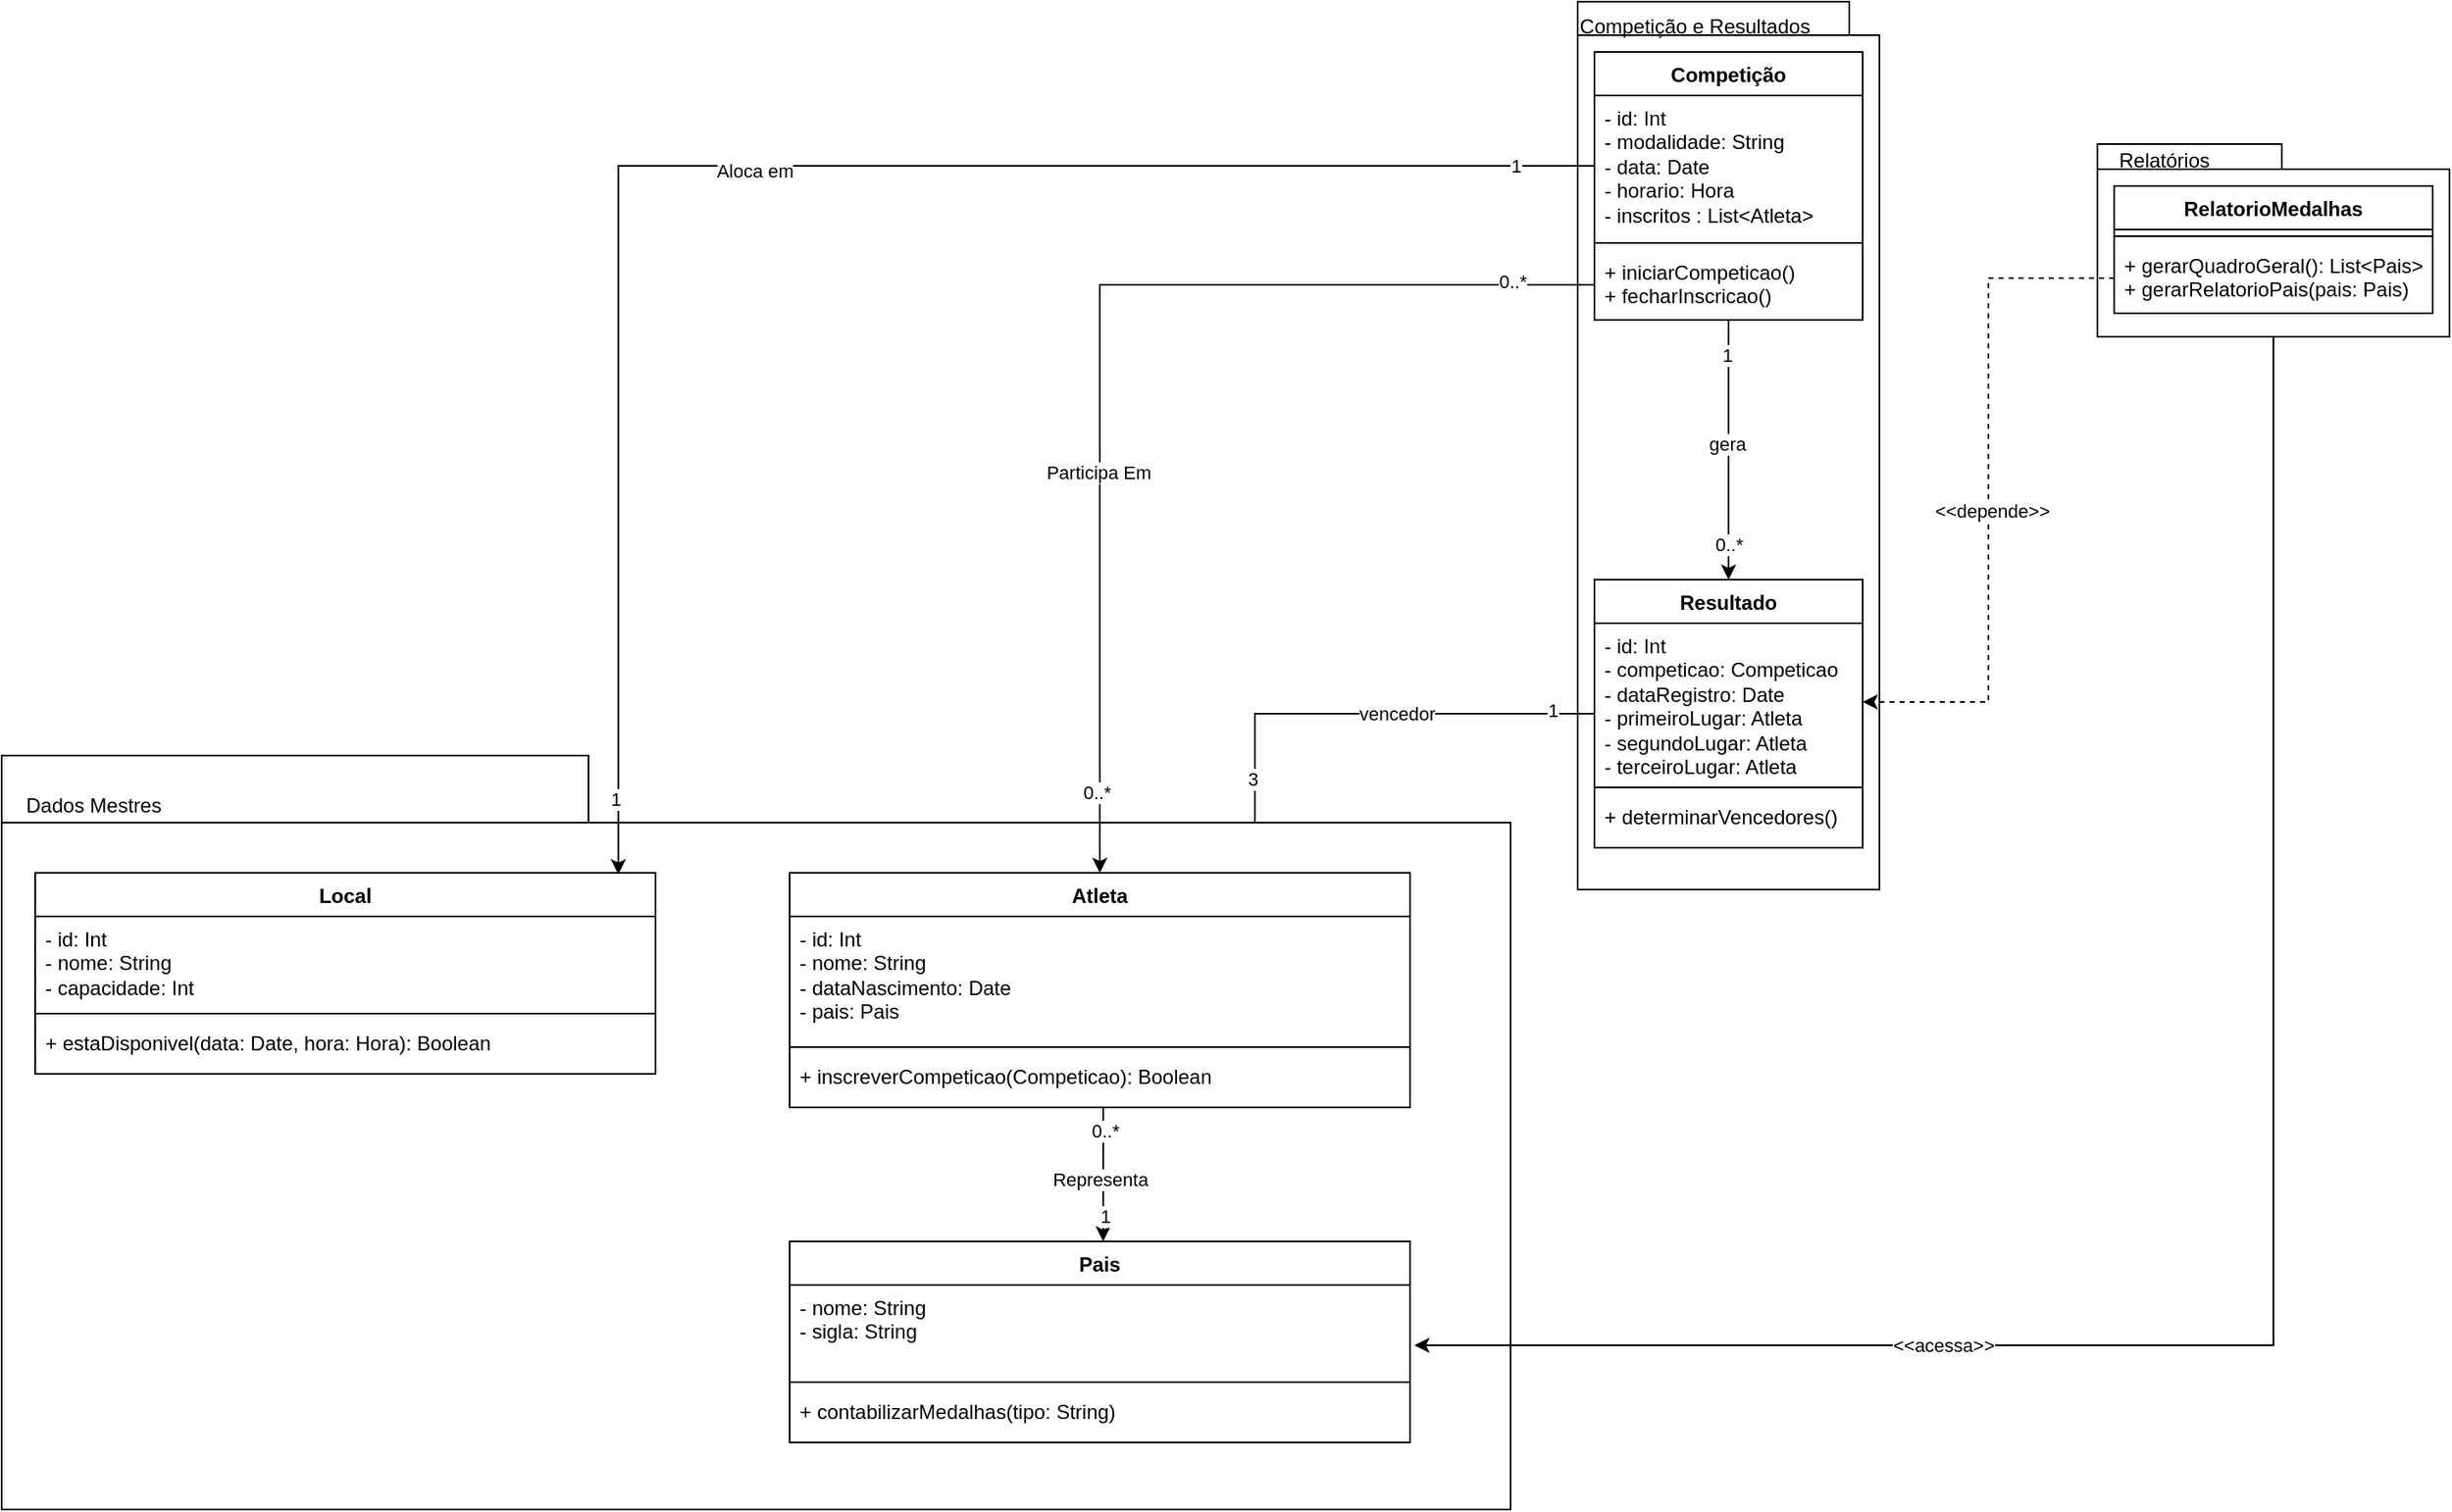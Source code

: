 <mxfile version="28.2.7">
  <diagram name="Página-1" id="-WvQTtgj3mwJqE1qRFFZ">
    <mxGraphModel dx="728" dy="817" grid="1" gridSize="10" guides="1" tooltips="1" connect="1" arrows="1" fold="1" page="1" pageScale="1" pageWidth="827" pageHeight="1169" math="0" shadow="0">
      <root>
        <mxCell id="0" />
        <mxCell id="1" parent="0" />
        <mxCell id="udtHZClJvaYIcNbsqlSm-41" value="" style="shape=folder;fontStyle=1;spacingTop=10;tabWidth=170;tabHeight=20;tabPosition=left;html=1;whiteSpace=wrap;" vertex="1" parent="1">
          <mxGeometry x="980" y="120" width="180" height="530" as="geometry" />
        </mxCell>
        <mxCell id="udtHZClJvaYIcNbsqlSm-43" style="edgeStyle=orthogonalEdgeStyle;rounded=0;orthogonalLoop=1;jettySize=auto;html=1;entryX=0.5;entryY=0;entryDx=0;entryDy=0;" edge="1" parent="1" source="udtHZClJvaYIcNbsqlSm-33" target="udtHZClJvaYIcNbsqlSm-37">
          <mxGeometry relative="1" as="geometry" />
        </mxCell>
        <mxCell id="udtHZClJvaYIcNbsqlSm-44" value="1" style="edgeLabel;html=1;align=center;verticalAlign=middle;resizable=0;points=[];" vertex="1" connectable="0" parent="udtHZClJvaYIcNbsqlSm-43">
          <mxGeometry x="-0.729" y="-1" relative="1" as="geometry">
            <mxPoint as="offset" />
          </mxGeometry>
        </mxCell>
        <mxCell id="udtHZClJvaYIcNbsqlSm-45" value="0..*" style="edgeLabel;html=1;align=center;verticalAlign=middle;resizable=0;points=[];" vertex="1" connectable="0" parent="udtHZClJvaYIcNbsqlSm-43">
          <mxGeometry x="0.729" relative="1" as="geometry">
            <mxPoint as="offset" />
          </mxGeometry>
        </mxCell>
        <mxCell id="udtHZClJvaYIcNbsqlSm-46" value="gera" style="edgeLabel;html=1;align=center;verticalAlign=middle;resizable=0;points=[];" vertex="1" connectable="0" parent="udtHZClJvaYIcNbsqlSm-43">
          <mxGeometry x="-0.045" y="-1" relative="1" as="geometry">
            <mxPoint as="offset" />
          </mxGeometry>
        </mxCell>
        <mxCell id="udtHZClJvaYIcNbsqlSm-33" value="Competição" style="swimlane;fontStyle=1;align=center;verticalAlign=top;childLayout=stackLayout;horizontal=1;startSize=26;horizontalStack=0;resizeParent=1;resizeParentMax=0;resizeLast=0;collapsible=1;marginBottom=0;whiteSpace=wrap;html=1;" vertex="1" parent="1">
          <mxGeometry x="990" y="150" width="160" height="160" as="geometry" />
        </mxCell>
        <mxCell id="udtHZClJvaYIcNbsqlSm-34" value="- id: Int&lt;div&gt;- modalidade: String&lt;/div&gt;&lt;div&gt;- data: Date&lt;/div&gt;&lt;div&gt;- horario: Hora&lt;/div&gt;&lt;div&gt;- inscritos : List&amp;lt;Atleta&amp;gt;&lt;/div&gt;" style="text;strokeColor=none;fillColor=none;align=left;verticalAlign=top;spacingLeft=4;spacingRight=4;overflow=hidden;rotatable=0;points=[[0,0.5],[1,0.5]];portConstraint=eastwest;whiteSpace=wrap;html=1;" vertex="1" parent="udtHZClJvaYIcNbsqlSm-33">
          <mxGeometry y="26" width="160" height="84" as="geometry" />
        </mxCell>
        <mxCell id="udtHZClJvaYIcNbsqlSm-35" value="" style="line;strokeWidth=1;fillColor=none;align=left;verticalAlign=middle;spacingTop=-1;spacingLeft=3;spacingRight=3;rotatable=0;labelPosition=right;points=[];portConstraint=eastwest;strokeColor=inherit;" vertex="1" parent="udtHZClJvaYIcNbsqlSm-33">
          <mxGeometry y="110" width="160" height="8" as="geometry" />
        </mxCell>
        <mxCell id="udtHZClJvaYIcNbsqlSm-36" value="+ iniciarCompeticao()&lt;div&gt;+ fecharInscricao()&lt;/div&gt;" style="text;strokeColor=none;fillColor=none;align=left;verticalAlign=top;spacingLeft=4;spacingRight=4;overflow=hidden;rotatable=0;points=[[0,0.5],[1,0.5]];portConstraint=eastwest;whiteSpace=wrap;html=1;" vertex="1" parent="udtHZClJvaYIcNbsqlSm-33">
          <mxGeometry y="118" width="160" height="42" as="geometry" />
        </mxCell>
        <mxCell id="udtHZClJvaYIcNbsqlSm-81" style="edgeStyle=orthogonalEdgeStyle;rounded=0;orthogonalLoop=1;jettySize=auto;html=1;entryX=0.75;entryY=0;entryDx=0;entryDy=0;" edge="1" parent="1" source="udtHZClJvaYIcNbsqlSm-37" target="udtHZClJvaYIcNbsqlSm-60">
          <mxGeometry relative="1" as="geometry" />
        </mxCell>
        <mxCell id="udtHZClJvaYIcNbsqlSm-82" value="vencedor" style="edgeLabel;html=1;align=center;verticalAlign=middle;resizable=0;points=[];" vertex="1" connectable="0" parent="udtHZClJvaYIcNbsqlSm-81">
          <mxGeometry x="-0.207" relative="1" as="geometry">
            <mxPoint as="offset" />
          </mxGeometry>
        </mxCell>
        <mxCell id="udtHZClJvaYIcNbsqlSm-83" value="1" style="edgeLabel;html=1;align=center;verticalAlign=middle;resizable=0;points=[];" vertex="1" connectable="0" parent="udtHZClJvaYIcNbsqlSm-81">
          <mxGeometry x="-0.83" y="-2" relative="1" as="geometry">
            <mxPoint as="offset" />
          </mxGeometry>
        </mxCell>
        <mxCell id="udtHZClJvaYIcNbsqlSm-84" value="3" style="edgeLabel;html=1;align=center;verticalAlign=middle;resizable=0;points=[];" vertex="1" connectable="0" parent="udtHZClJvaYIcNbsqlSm-81">
          <mxGeometry x="0.631" y="-2" relative="1" as="geometry">
            <mxPoint y="-1" as="offset" />
          </mxGeometry>
        </mxCell>
        <mxCell id="udtHZClJvaYIcNbsqlSm-37" value="Resultado" style="swimlane;fontStyle=1;align=center;verticalAlign=top;childLayout=stackLayout;horizontal=1;startSize=26;horizontalStack=0;resizeParent=1;resizeParentMax=0;resizeLast=0;collapsible=1;marginBottom=0;whiteSpace=wrap;html=1;" vertex="1" parent="1">
          <mxGeometry x="990" y="465" width="160" height="160" as="geometry" />
        </mxCell>
        <mxCell id="udtHZClJvaYIcNbsqlSm-38" value="- id: Int&lt;div&gt;- competicao: Competicao&lt;/div&gt;&lt;div&gt;- dataRegistro: Date&lt;/div&gt;&lt;div&gt;- primeiroLugar: Atleta&lt;/div&gt;&lt;div&gt;- segundoLugar: Atleta&lt;/div&gt;&lt;div&gt;- terceiroLugar: Atleta&lt;/div&gt;" style="text;strokeColor=none;fillColor=none;align=left;verticalAlign=top;spacingLeft=4;spacingRight=4;overflow=hidden;rotatable=0;points=[[0,0.5],[1,0.5]];portConstraint=eastwest;whiteSpace=wrap;html=1;" vertex="1" parent="udtHZClJvaYIcNbsqlSm-37">
          <mxGeometry y="26" width="160" height="94" as="geometry" />
        </mxCell>
        <mxCell id="udtHZClJvaYIcNbsqlSm-39" value="" style="line;strokeWidth=1;fillColor=none;align=left;verticalAlign=middle;spacingTop=-1;spacingLeft=3;spacingRight=3;rotatable=0;labelPosition=right;points=[];portConstraint=eastwest;strokeColor=inherit;" vertex="1" parent="udtHZClJvaYIcNbsqlSm-37">
          <mxGeometry y="120" width="160" height="8" as="geometry" />
        </mxCell>
        <mxCell id="udtHZClJvaYIcNbsqlSm-40" value="+ determinarVencedores()" style="text;strokeColor=none;fillColor=none;align=left;verticalAlign=top;spacingLeft=4;spacingRight=4;overflow=hidden;rotatable=0;points=[[0,0.5],[1,0.5]];portConstraint=eastwest;whiteSpace=wrap;html=1;" vertex="1" parent="udtHZClJvaYIcNbsqlSm-37">
          <mxGeometry y="128" width="160" height="32" as="geometry" />
        </mxCell>
        <mxCell id="udtHZClJvaYIcNbsqlSm-42" value="Competição e Resultados" style="text;html=1;whiteSpace=wrap;strokeColor=none;fillColor=none;align=center;verticalAlign=middle;rounded=0;" vertex="1" parent="1">
          <mxGeometry x="970" y="120" width="160" height="30" as="geometry" />
        </mxCell>
        <mxCell id="udtHZClJvaYIcNbsqlSm-47" value="" style="shape=folder;fontStyle=1;spacingTop=10;tabWidth=110;tabHeight=15;tabPosition=left;html=1;whiteSpace=wrap;" vertex="1" parent="1">
          <mxGeometry x="1290" y="205" width="210" height="115" as="geometry" />
        </mxCell>
        <mxCell id="udtHZClJvaYIcNbsqlSm-48" value="RelatorioMedalhas" style="swimlane;fontStyle=1;align=center;verticalAlign=top;childLayout=stackLayout;horizontal=1;startSize=26;horizontalStack=0;resizeParent=1;resizeParentMax=0;resizeLast=0;collapsible=1;marginBottom=0;whiteSpace=wrap;html=1;" vertex="1" parent="1">
          <mxGeometry x="1300" y="230" width="190" height="76" as="geometry" />
        </mxCell>
        <mxCell id="udtHZClJvaYIcNbsqlSm-50" value="" style="line;strokeWidth=1;fillColor=none;align=left;verticalAlign=middle;spacingTop=-1;spacingLeft=3;spacingRight=3;rotatable=0;labelPosition=right;points=[];portConstraint=eastwest;strokeColor=inherit;" vertex="1" parent="udtHZClJvaYIcNbsqlSm-48">
          <mxGeometry y="26" width="190" height="8" as="geometry" />
        </mxCell>
        <mxCell id="udtHZClJvaYIcNbsqlSm-51" value="+ gerarQuadroGeral(): List&amp;lt;Pais&amp;gt;&lt;div&gt;+ gerarRelatorioPais(pais: Pais)&lt;/div&gt;" style="text;strokeColor=none;fillColor=none;align=left;verticalAlign=top;spacingLeft=4;spacingRight=4;overflow=hidden;rotatable=0;points=[[0,0.5],[1,0.5]];portConstraint=eastwest;whiteSpace=wrap;html=1;" vertex="1" parent="udtHZClJvaYIcNbsqlSm-48">
          <mxGeometry y="34" width="190" height="42" as="geometry" />
        </mxCell>
        <mxCell id="udtHZClJvaYIcNbsqlSm-53" value="Relatórios" style="text;html=1;whiteSpace=wrap;strokeColor=none;fillColor=none;align=center;verticalAlign=middle;rounded=0;" vertex="1" parent="1">
          <mxGeometry x="1290" y="200" width="80" height="30" as="geometry" />
        </mxCell>
        <mxCell id="udtHZClJvaYIcNbsqlSm-54" value="" style="shape=folder;fontStyle=1;spacingTop=10;tabWidth=350;tabHeight=40;tabPosition=left;html=1;whiteSpace=wrap;" vertex="1" parent="1">
          <mxGeometry x="40" y="570" width="900" height="450" as="geometry" />
        </mxCell>
        <mxCell id="udtHZClJvaYIcNbsqlSm-55" value="Local" style="swimlane;fontStyle=1;align=center;verticalAlign=top;childLayout=stackLayout;horizontal=1;startSize=26;horizontalStack=0;resizeParent=1;resizeParentMax=0;resizeLast=0;collapsible=1;marginBottom=0;whiteSpace=wrap;html=1;" vertex="1" parent="1">
          <mxGeometry x="60" y="640" width="370" height="120" as="geometry" />
        </mxCell>
        <mxCell id="udtHZClJvaYIcNbsqlSm-56" value="- id: Int&lt;div&gt;- nome: String&lt;/div&gt;&lt;div&gt;- capacidade: Int&lt;/div&gt;" style="text;strokeColor=none;fillColor=none;align=left;verticalAlign=top;spacingLeft=4;spacingRight=4;overflow=hidden;rotatable=0;points=[[0,0.5],[1,0.5]];portConstraint=eastwest;whiteSpace=wrap;html=1;" vertex="1" parent="udtHZClJvaYIcNbsqlSm-55">
          <mxGeometry y="26" width="370" height="54" as="geometry" />
        </mxCell>
        <mxCell id="udtHZClJvaYIcNbsqlSm-57" value="" style="line;strokeWidth=1;fillColor=none;align=left;verticalAlign=middle;spacingTop=-1;spacingLeft=3;spacingRight=3;rotatable=0;labelPosition=right;points=[];portConstraint=eastwest;strokeColor=inherit;" vertex="1" parent="udtHZClJvaYIcNbsqlSm-55">
          <mxGeometry y="80" width="370" height="8" as="geometry" />
        </mxCell>
        <mxCell id="udtHZClJvaYIcNbsqlSm-58" value="+ estaDisponivel(data: Date, hora: Hora): Boolean" style="text;strokeColor=none;fillColor=none;align=left;verticalAlign=top;spacingLeft=4;spacingRight=4;overflow=hidden;rotatable=0;points=[[0,0.5],[1,0.5]];portConstraint=eastwest;whiteSpace=wrap;html=1;" vertex="1" parent="udtHZClJvaYIcNbsqlSm-55">
          <mxGeometry y="88" width="370" height="32" as="geometry" />
        </mxCell>
        <mxCell id="udtHZClJvaYIcNbsqlSm-68" style="edgeStyle=orthogonalEdgeStyle;rounded=0;orthogonalLoop=1;jettySize=auto;html=1;entryX=0.5;entryY=0;entryDx=0;entryDy=0;" edge="1" parent="1">
          <mxGeometry relative="1" as="geometry">
            <mxPoint x="697" y="780" as="sourcePoint" />
            <mxPoint x="697" y="860" as="targetPoint" />
          </mxGeometry>
        </mxCell>
        <mxCell id="udtHZClJvaYIcNbsqlSm-69" value="0..*" style="edgeLabel;html=1;align=center;verticalAlign=middle;resizable=0;points=[];" vertex="1" connectable="0" parent="udtHZClJvaYIcNbsqlSm-68">
          <mxGeometry x="-0.662" y="1" relative="1" as="geometry">
            <mxPoint as="offset" />
          </mxGeometry>
        </mxCell>
        <mxCell id="udtHZClJvaYIcNbsqlSm-70" value="Representa" style="edgeLabel;html=1;align=center;verticalAlign=middle;resizable=0;points=[];" vertex="1" connectable="0" parent="udtHZClJvaYIcNbsqlSm-68">
          <mxGeometry x="0.075" y="-2" relative="1" as="geometry">
            <mxPoint as="offset" />
          </mxGeometry>
        </mxCell>
        <mxCell id="udtHZClJvaYIcNbsqlSm-71" value="1" style="edgeLabel;html=1;align=center;verticalAlign=middle;resizable=0;points=[];" vertex="1" connectable="0" parent="udtHZClJvaYIcNbsqlSm-68">
          <mxGeometry x="0.628" y="1" relative="1" as="geometry">
            <mxPoint as="offset" />
          </mxGeometry>
        </mxCell>
        <mxCell id="udtHZClJvaYIcNbsqlSm-60" value="Atleta" style="swimlane;fontStyle=1;align=center;verticalAlign=top;childLayout=stackLayout;horizontal=1;startSize=26;horizontalStack=0;resizeParent=1;resizeParentMax=0;resizeLast=0;collapsible=1;marginBottom=0;whiteSpace=wrap;html=1;" vertex="1" parent="1">
          <mxGeometry x="510" y="640" width="370" height="140" as="geometry" />
        </mxCell>
        <mxCell id="udtHZClJvaYIcNbsqlSm-61" value="- id: Int&lt;div&gt;- nome: String&lt;/div&gt;&lt;div&gt;- dataNascimento: Date&lt;/div&gt;&lt;div&gt;- pais: Pais&lt;/div&gt;" style="text;strokeColor=none;fillColor=none;align=left;verticalAlign=top;spacingLeft=4;spacingRight=4;overflow=hidden;rotatable=0;points=[[0,0.5],[1,0.5]];portConstraint=eastwest;whiteSpace=wrap;html=1;" vertex="1" parent="udtHZClJvaYIcNbsqlSm-60">
          <mxGeometry y="26" width="370" height="74" as="geometry" />
        </mxCell>
        <mxCell id="udtHZClJvaYIcNbsqlSm-62" value="" style="line;strokeWidth=1;fillColor=none;align=left;verticalAlign=middle;spacingTop=-1;spacingLeft=3;spacingRight=3;rotatable=0;labelPosition=right;points=[];portConstraint=eastwest;strokeColor=inherit;" vertex="1" parent="udtHZClJvaYIcNbsqlSm-60">
          <mxGeometry y="100" width="370" height="8" as="geometry" />
        </mxCell>
        <mxCell id="udtHZClJvaYIcNbsqlSm-63" value="+ inscreverCompeticao(Competicao): Boolean" style="text;strokeColor=none;fillColor=none;align=left;verticalAlign=top;spacingLeft=4;spacingRight=4;overflow=hidden;rotatable=0;points=[[0,0.5],[1,0.5]];portConstraint=eastwest;whiteSpace=wrap;html=1;" vertex="1" parent="udtHZClJvaYIcNbsqlSm-60">
          <mxGeometry y="108" width="370" height="32" as="geometry" />
        </mxCell>
        <mxCell id="udtHZClJvaYIcNbsqlSm-64" value="Pais" style="swimlane;fontStyle=1;align=center;verticalAlign=top;childLayout=stackLayout;horizontal=1;startSize=26;horizontalStack=0;resizeParent=1;resizeParentMax=0;resizeLast=0;collapsible=1;marginBottom=0;whiteSpace=wrap;html=1;" vertex="1" parent="1">
          <mxGeometry x="510" y="860" width="370" height="120" as="geometry" />
        </mxCell>
        <mxCell id="udtHZClJvaYIcNbsqlSm-65" value="- nome: String&lt;div&gt;- sigla: String&lt;/div&gt;" style="text;strokeColor=none;fillColor=none;align=left;verticalAlign=top;spacingLeft=4;spacingRight=4;overflow=hidden;rotatable=0;points=[[0,0.5],[1,0.5]];portConstraint=eastwest;whiteSpace=wrap;html=1;" vertex="1" parent="udtHZClJvaYIcNbsqlSm-64">
          <mxGeometry y="26" width="370" height="54" as="geometry" />
        </mxCell>
        <mxCell id="udtHZClJvaYIcNbsqlSm-66" value="" style="line;strokeWidth=1;fillColor=none;align=left;verticalAlign=middle;spacingTop=-1;spacingLeft=3;spacingRight=3;rotatable=0;labelPosition=right;points=[];portConstraint=eastwest;strokeColor=inherit;" vertex="1" parent="udtHZClJvaYIcNbsqlSm-64">
          <mxGeometry y="80" width="370" height="8" as="geometry" />
        </mxCell>
        <mxCell id="udtHZClJvaYIcNbsqlSm-67" value="+ contabilizarMedalhas(tipo: String)" style="text;strokeColor=none;fillColor=none;align=left;verticalAlign=top;spacingLeft=4;spacingRight=4;overflow=hidden;rotatable=0;points=[[0,0.5],[1,0.5]];portConstraint=eastwest;whiteSpace=wrap;html=1;" vertex="1" parent="udtHZClJvaYIcNbsqlSm-64">
          <mxGeometry y="88" width="370" height="32" as="geometry" />
        </mxCell>
        <mxCell id="udtHZClJvaYIcNbsqlSm-72" value="Dados Mestres" style="text;html=1;whiteSpace=wrap;strokeColor=none;fillColor=none;align=center;verticalAlign=middle;rounded=0;" vertex="1" parent="1">
          <mxGeometry x="40" y="585" width="110" height="30" as="geometry" />
        </mxCell>
        <mxCell id="udtHZClJvaYIcNbsqlSm-73" style="edgeStyle=orthogonalEdgeStyle;rounded=0;orthogonalLoop=1;jettySize=auto;html=1;entryX=0.5;entryY=0;entryDx=0;entryDy=0;" edge="1" parent="1" source="udtHZClJvaYIcNbsqlSm-36" target="udtHZClJvaYIcNbsqlSm-60">
          <mxGeometry relative="1" as="geometry" />
        </mxCell>
        <mxCell id="udtHZClJvaYIcNbsqlSm-74" value="0..*" style="edgeLabel;html=1;align=center;verticalAlign=middle;resizable=0;points=[];" vertex="1" connectable="0" parent="udtHZClJvaYIcNbsqlSm-73">
          <mxGeometry x="-0.847" y="-2" relative="1" as="geometry">
            <mxPoint as="offset" />
          </mxGeometry>
        </mxCell>
        <mxCell id="udtHZClJvaYIcNbsqlSm-75" value="Participa Em" style="edgeLabel;html=1;align=center;verticalAlign=middle;resizable=0;points=[];" vertex="1" connectable="0" parent="udtHZClJvaYIcNbsqlSm-73">
          <mxGeometry x="0.26" y="-1" relative="1" as="geometry">
            <mxPoint as="offset" />
          </mxGeometry>
        </mxCell>
        <mxCell id="udtHZClJvaYIcNbsqlSm-76" value="0..*" style="edgeLabel;html=1;align=center;verticalAlign=middle;resizable=0;points=[];" vertex="1" connectable="0" parent="udtHZClJvaYIcNbsqlSm-73">
          <mxGeometry x="0.852" y="-2" relative="1" as="geometry">
            <mxPoint as="offset" />
          </mxGeometry>
        </mxCell>
        <mxCell id="udtHZClJvaYIcNbsqlSm-77" style="edgeStyle=orthogonalEdgeStyle;rounded=0;orthogonalLoop=1;jettySize=auto;html=1;entryX=0.94;entryY=0.007;entryDx=0;entryDy=0;entryPerimeter=0;" edge="1" parent="1" source="udtHZClJvaYIcNbsqlSm-34" target="udtHZClJvaYIcNbsqlSm-55">
          <mxGeometry relative="1" as="geometry" />
        </mxCell>
        <mxCell id="udtHZClJvaYIcNbsqlSm-78" value="1" style="edgeLabel;html=1;align=center;verticalAlign=middle;resizable=0;points=[];" vertex="1" connectable="0" parent="udtHZClJvaYIcNbsqlSm-77">
          <mxGeometry x="-0.905" relative="1" as="geometry">
            <mxPoint as="offset" />
          </mxGeometry>
        </mxCell>
        <mxCell id="udtHZClJvaYIcNbsqlSm-79" value="Aloca em" style="edgeLabel;html=1;align=center;verticalAlign=middle;resizable=0;points=[];" vertex="1" connectable="0" parent="udtHZClJvaYIcNbsqlSm-77">
          <mxGeometry x="-0.003" y="3" relative="1" as="geometry">
            <mxPoint as="offset" />
          </mxGeometry>
        </mxCell>
        <mxCell id="udtHZClJvaYIcNbsqlSm-80" value="1" style="edgeLabel;html=1;align=center;verticalAlign=middle;resizable=0;points=[];" vertex="1" connectable="0" parent="udtHZClJvaYIcNbsqlSm-77">
          <mxGeometry x="0.91" y="-2" relative="1" as="geometry">
            <mxPoint as="offset" />
          </mxGeometry>
        </mxCell>
        <mxCell id="udtHZClJvaYIcNbsqlSm-85" style="edgeStyle=orthogonalEdgeStyle;rounded=0;orthogonalLoop=1;jettySize=auto;html=1;entryX=1;entryY=0.5;entryDx=0;entryDy=0;dashed=1;" edge="1" parent="1" source="udtHZClJvaYIcNbsqlSm-51" target="udtHZClJvaYIcNbsqlSm-38">
          <mxGeometry relative="1" as="geometry" />
        </mxCell>
        <mxCell id="udtHZClJvaYIcNbsqlSm-86" value="&amp;lt;&amp;lt;depende&amp;gt;&amp;gt;" style="edgeLabel;html=1;align=center;verticalAlign=middle;resizable=0;points=[];" vertex="1" connectable="0" parent="udtHZClJvaYIcNbsqlSm-85">
          <mxGeometry x="0.062" y="2" relative="1" as="geometry">
            <mxPoint as="offset" />
          </mxGeometry>
        </mxCell>
        <mxCell id="udtHZClJvaYIcNbsqlSm-87" style="edgeStyle=orthogonalEdgeStyle;rounded=0;orthogonalLoop=1;jettySize=auto;html=1;entryX=1.007;entryY=0.666;entryDx=0;entryDy=0;entryPerimeter=0;" edge="1" parent="1" source="udtHZClJvaYIcNbsqlSm-47" target="udtHZClJvaYIcNbsqlSm-65">
          <mxGeometry relative="1" as="geometry" />
        </mxCell>
        <mxCell id="udtHZClJvaYIcNbsqlSm-88" value="&amp;lt;&amp;lt;acessa&amp;gt;&amp;gt;" style="edgeLabel;html=1;align=center;verticalAlign=middle;resizable=0;points=[];" vertex="1" connectable="0" parent="udtHZClJvaYIcNbsqlSm-87">
          <mxGeometry x="0.435" relative="1" as="geometry">
            <mxPoint as="offset" />
          </mxGeometry>
        </mxCell>
      </root>
    </mxGraphModel>
  </diagram>
</mxfile>
